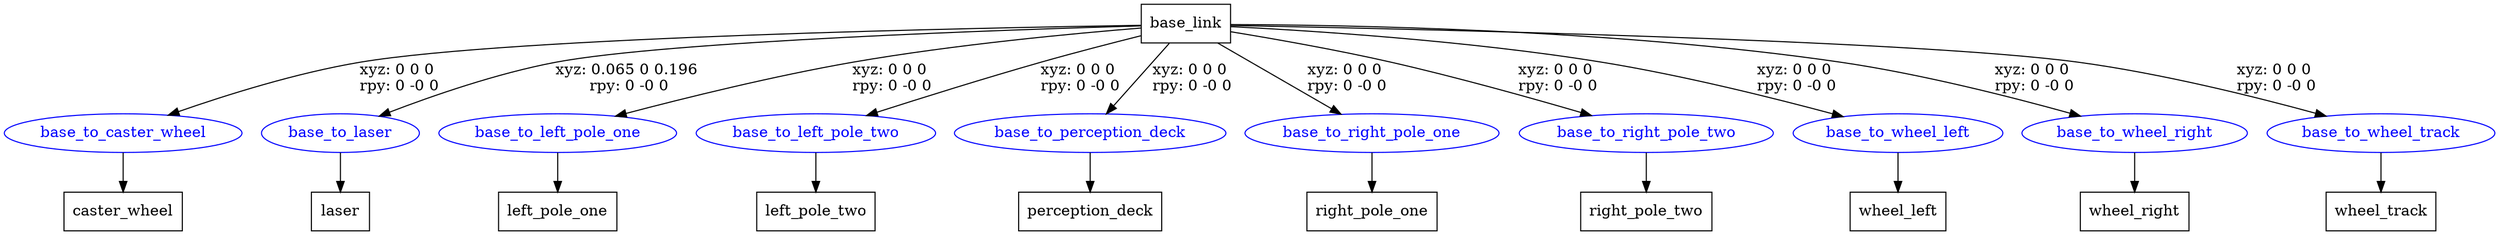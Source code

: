 digraph G {
node [shape=box];
"base_link" [label="base_link"];
"caster_wheel" [label="caster_wheel"];
"laser" [label="laser"];
"left_pole_one" [label="left_pole_one"];
"left_pole_two" [label="left_pole_two"];
"perception_deck" [label="perception_deck"];
"right_pole_one" [label="right_pole_one"];
"right_pole_two" [label="right_pole_two"];
"wheel_left" [label="wheel_left"];
"wheel_right" [label="wheel_right"];
"wheel_track" [label="wheel_track"];
node [shape=ellipse, color=blue, fontcolor=blue];
"base_link" -> "base_to_caster_wheel" [label="xyz: 0 0 0 \nrpy: 0 -0 0"]
"base_to_caster_wheel" -> "caster_wheel"
"base_link" -> "base_to_laser" [label="xyz: 0.065 0 0.196 \nrpy: 0 -0 0"]
"base_to_laser" -> "laser"
"base_link" -> "base_to_left_pole_one" [label="xyz: 0 0 0 \nrpy: 0 -0 0"]
"base_to_left_pole_one" -> "left_pole_one"
"base_link" -> "base_to_left_pole_two" [label="xyz: 0 0 0 \nrpy: 0 -0 0"]
"base_to_left_pole_two" -> "left_pole_two"
"base_link" -> "base_to_perception_deck" [label="xyz: 0 0 0 \nrpy: 0 -0 0"]
"base_to_perception_deck" -> "perception_deck"
"base_link" -> "base_to_right_pole_one" [label="xyz: 0 0 0 \nrpy: 0 -0 0"]
"base_to_right_pole_one" -> "right_pole_one"
"base_link" -> "base_to_right_pole_two" [label="xyz: 0 0 0 \nrpy: 0 -0 0"]
"base_to_right_pole_two" -> "right_pole_two"
"base_link" -> "base_to_wheel_left" [label="xyz: 0 0 0 \nrpy: 0 -0 0"]
"base_to_wheel_left" -> "wheel_left"
"base_link" -> "base_to_wheel_right" [label="xyz: 0 0 0 \nrpy: 0 -0 0"]
"base_to_wheel_right" -> "wheel_right"
"base_link" -> "base_to_wheel_track" [label="xyz: 0 0 0 \nrpy: 0 -0 0"]
"base_to_wheel_track" -> "wheel_track"
}
